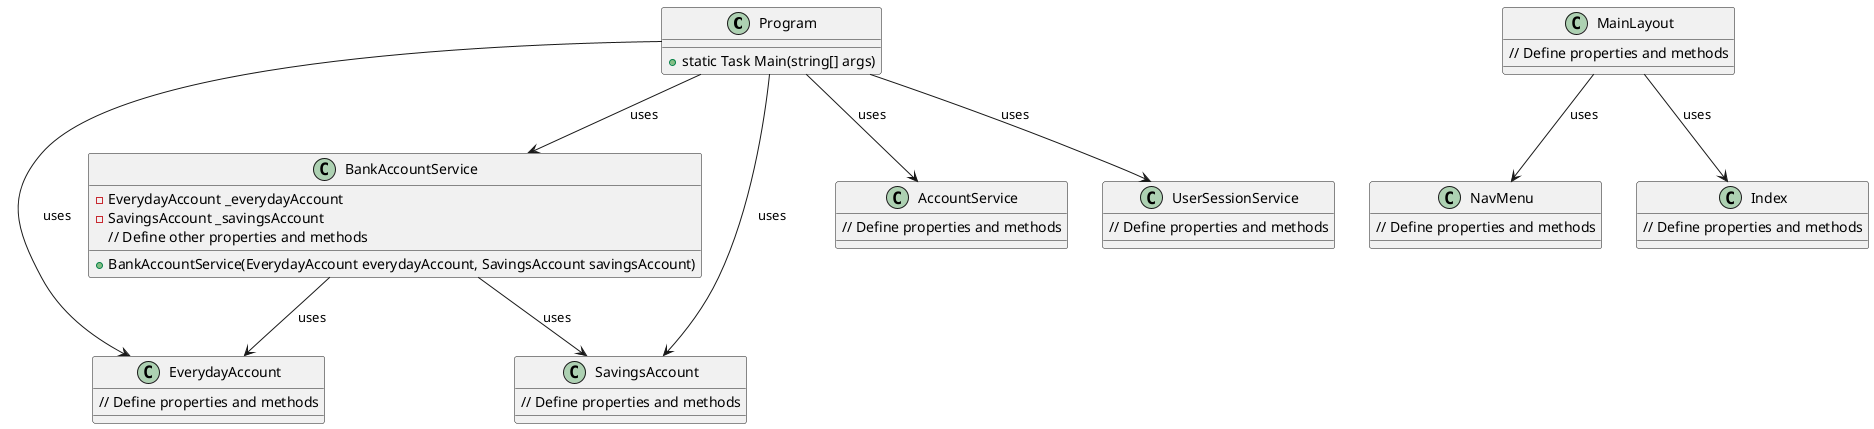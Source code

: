 @startuml

class Program {
    + static Task Main(string[] args)
}

class EverydayAccount {
    // Define properties and methods
}

class SavingsAccount {
    // Define properties and methods
}

class BankAccountService {
    - EverydayAccount _everydayAccount
    - SavingsAccount _savingsAccount
    + BankAccountService(EverydayAccount everydayAccount, SavingsAccount savingsAccount)
    // Define other properties and methods
}

class AccountService {
    // Define properties and methods
}

class UserSessionService {
    // Define properties and methods
}

class MainLayout {
    // Define properties and methods
}

class NavMenu {
    // Define properties and methods
}

class Index {
    // Define properties and methods
}

Program --> EverydayAccount : uses
Program --> SavingsAccount : uses
Program --> BankAccountService : uses
Program --> AccountService : uses
Program --> UserSessionService : uses
BankAccountService --> EverydayAccount : uses
BankAccountService --> SavingsAccount : uses
MainLayout --> NavMenu : uses
MainLayout --> Index : uses

@enduml